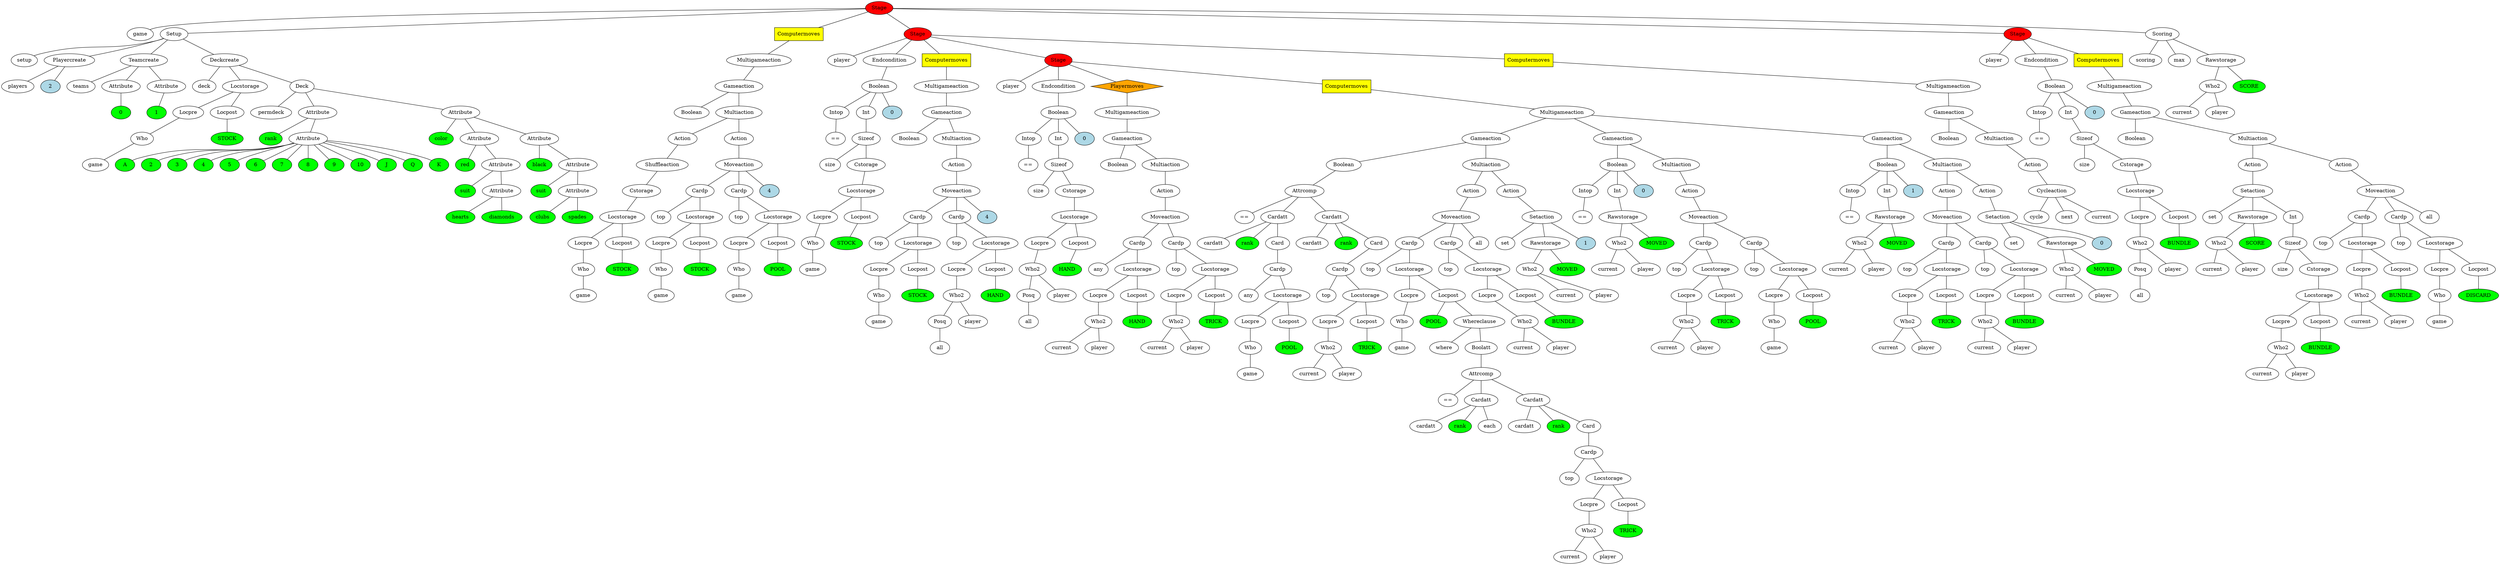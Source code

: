 graph tree{NODE0 [label="Stage" style=filled fillcolor="red"]
NODE0_1 [label="game"]
NODE0 -- NODE0_1
NODE0_2 [label="Setup" ]
NODE0_2_1 [label="setup"]
NODE0_2 -- NODE0_2_1
NODE0_2_2 [label="Playercreate" ]
NODE0_2_2_2 [label="players"]
NODE0_2_2 -- NODE0_2_2_2
NODE0_2_2_3 [label="2" style=filled fillcolor="lightblue"]
NODE0_2_2 -- NODE0_2_2_3
NODE0_2 -- NODE0_2_2
NODE0_2_4 [label="Teamcreate" ]
NODE0_2_4_1 [label="teams"]
NODE0_2_4 -- NODE0_2_4_1
NODE0_2_4_2 [label="Attribute" ]
NODE0_2_4_2_1 [fillcolor="green" style=filled label="0"]
NODE0_2_4_2 -- NODE0_2_4_2_1
NODE0_2_4 -- NODE0_2_4_2
NODE0_2_4_3 [label="Attribute" ]
NODE0_2_4_3_1 [fillcolor="green" style=filled label="1"]
NODE0_2_4_3 -- NODE0_2_4_3_1
NODE0_2_4 -- NODE0_2_4_3
NODE0_2 -- NODE0_2_4
NODE0_2_6 [label="Deckcreate" ]
NODE0_2_6_2 [label="deck"]
NODE0_2_6 -- NODE0_2_6_2
NODE0_2_6_3 [label="Locstorage" ]
NODE0_2_6_3_1 [label="Locpre" ]
NODE0_2_6_3_1_0 [label="Who" ]
NODE0_2_6_3_1_0_0 [label="game"]
NODE0_2_6_3_1_0 -- NODE0_2_6_3_1_0_0
NODE0_2_6_3_1 -- NODE0_2_6_3_1_0
NODE0_2_6_3 -- NODE0_2_6_3_1
NODE0_2_6_3_3 [label="Locpost" ]
NODE0_2_6_3_3_0 [fillcolor="green" style=filled label="STOCK"]
NODE0_2_6_3_3 -- NODE0_2_6_3_3_0
NODE0_2_6_3 -- NODE0_2_6_3_3
NODE0_2_6 -- NODE0_2_6_3
NODE0_2_6_4 [label="Deck" ]
NODE0_2_6_4_1 [label="permdeck"]
NODE0_2_6_4 -- NODE0_2_6_4_1
NODE0_2_6_4_2 [label="Attribute" ]
NODE0_2_6_4_2_1 [fillcolor="green" style=filled label="rank"]
NODE0_2_6_4_2 -- NODE0_2_6_4_2_1
NODE0_2_6_4_2_2 [label="Attribute" ]
NODE0_2_6_4_2_2_1 [fillcolor="green" style=filled label="A"]
NODE0_2_6_4_2_2 -- NODE0_2_6_4_2_2_1
NODE0_2_6_4_2_2_3 [fillcolor="green" style=filled label="2"]
NODE0_2_6_4_2_2 -- NODE0_2_6_4_2_2_3
NODE0_2_6_4_2_2_5 [fillcolor="green" style=filled label="3"]
NODE0_2_6_4_2_2 -- NODE0_2_6_4_2_2_5
NODE0_2_6_4_2_2_7 [fillcolor="green" style=filled label="4"]
NODE0_2_6_4_2_2 -- NODE0_2_6_4_2_2_7
NODE0_2_6_4_2_2_9 [fillcolor="green" style=filled label="5"]
NODE0_2_6_4_2_2 -- NODE0_2_6_4_2_2_9
NODE0_2_6_4_2_2_11 [fillcolor="green" style=filled label="6"]
NODE0_2_6_4_2_2 -- NODE0_2_6_4_2_2_11
NODE0_2_6_4_2_2_13 [fillcolor="green" style=filled label="7"]
NODE0_2_6_4_2_2 -- NODE0_2_6_4_2_2_13
NODE0_2_6_4_2_2_15 [fillcolor="green" style=filled label="8"]
NODE0_2_6_4_2_2 -- NODE0_2_6_4_2_2_15
NODE0_2_6_4_2_2_17 [fillcolor="green" style=filled label="9"]
NODE0_2_6_4_2_2 -- NODE0_2_6_4_2_2_17
NODE0_2_6_4_2_2_19 [fillcolor="green" style=filled label="10"]
NODE0_2_6_4_2_2 -- NODE0_2_6_4_2_2_19
NODE0_2_6_4_2_2_21 [fillcolor="green" style=filled label="J"]
NODE0_2_6_4_2_2 -- NODE0_2_6_4_2_2_21
NODE0_2_6_4_2_2_23 [fillcolor="green" style=filled label="Q"]
NODE0_2_6_4_2_2 -- NODE0_2_6_4_2_2_23
NODE0_2_6_4_2_2_25 [fillcolor="green" style=filled label="K"]
NODE0_2_6_4_2_2 -- NODE0_2_6_4_2_2_25
NODE0_2_6_4_2 -- NODE0_2_6_4_2_2
NODE0_2_6_4 -- NODE0_2_6_4_2
NODE0_2_6_4_3 [label="Attribute" ]
NODE0_2_6_4_3_1 [fillcolor="green" style=filled label="color"]
NODE0_2_6_4_3 -- NODE0_2_6_4_3_1
NODE0_2_6_4_3_2 [label="Attribute" ]
NODE0_2_6_4_3_2_1 [fillcolor="green" style=filled label="red"]
NODE0_2_6_4_3_2 -- NODE0_2_6_4_3_2_1
NODE0_2_6_4_3_2_2 [label="Attribute" ]
NODE0_2_6_4_3_2_2_1 [fillcolor="green" style=filled label="suit"]
NODE0_2_6_4_3_2_2 -- NODE0_2_6_4_3_2_2_1
NODE0_2_6_4_3_2_2_2 [label="Attribute" ]
NODE0_2_6_4_3_2_2_2_1 [fillcolor="green" style=filled label="hearts"]
NODE0_2_6_4_3_2_2_2 -- NODE0_2_6_4_3_2_2_2_1
NODE0_2_6_4_3_2_2_2_3 [fillcolor="green" style=filled label="diamonds"]
NODE0_2_6_4_3_2_2_2 -- NODE0_2_6_4_3_2_2_2_3
NODE0_2_6_4_3_2_2 -- NODE0_2_6_4_3_2_2_2
NODE0_2_6_4_3_2 -- NODE0_2_6_4_3_2_2
NODE0_2_6_4_3 -- NODE0_2_6_4_3_2
NODE0_2_6_4_3_3 [label="Attribute" ]
NODE0_2_6_4_3_3_1 [fillcolor="green" style=filled label="black"]
NODE0_2_6_4_3_3 -- NODE0_2_6_4_3_3_1
NODE0_2_6_4_3_3_2 [label="Attribute" ]
NODE0_2_6_4_3_3_2_1 [fillcolor="green" style=filled label="suit"]
NODE0_2_6_4_3_3_2 -- NODE0_2_6_4_3_3_2_1
NODE0_2_6_4_3_3_2_2 [label="Attribute" ]
NODE0_2_6_4_3_3_2_2_1 [fillcolor="green" style=filled label="clubs"]
NODE0_2_6_4_3_3_2_2 -- NODE0_2_6_4_3_3_2_2_1
NODE0_2_6_4_3_3_2_2_3 [fillcolor="green" style=filled label="spades"]
NODE0_2_6_4_3_3_2_2 -- NODE0_2_6_4_3_3_2_2_3
NODE0_2_6_4_3_3_2 -- NODE0_2_6_4_3_3_2_2
NODE0_2_6_4_3_3 -- NODE0_2_6_4_3_3_2
NODE0_2_6_4_3 -- NODE0_2_6_4_3_3
NODE0_2_6_4 -- NODE0_2_6_4_3
NODE0_2_6 -- NODE0_2_6_4
NODE0_2 -- NODE0_2_6
NODE0 -- NODE0_2
NODE0_3 [label="Computermoves"  style=filled shape=box fillcolor="yellow"]
NODE0_3_2 [label="Multigameaction" ]
NODE0_3_2_0 [label="Gameaction" ]
NODE0_3_2_0_1 [label="Boolean" ]
NODE0_3_2_0 -- NODE0_3_2_0_1
NODE0_3_2_0_2 [label="Multiaction" ]
NODE0_3_2_0_2_0 [label="Action" ]
NODE0_3_2_0_2_0_1 [label="Shuffleaction" ]
NODE0_3_2_0_2_0_1_1 [label="Cstorage" ]
NODE0_3_2_0_2_0_1_1_0 [label="Locstorage" ]
NODE0_3_2_0_2_0_1_1_0_1 [label="Locpre" ]
NODE0_3_2_0_2_0_1_1_0_1_0 [label="Who" ]
NODE0_3_2_0_2_0_1_1_0_1_0_0 [label="game"]
NODE0_3_2_0_2_0_1_1_0_1_0 -- NODE0_3_2_0_2_0_1_1_0_1_0_0
NODE0_3_2_0_2_0_1_1_0_1 -- NODE0_3_2_0_2_0_1_1_0_1_0
NODE0_3_2_0_2_0_1_1_0 -- NODE0_3_2_0_2_0_1_1_0_1
NODE0_3_2_0_2_0_1_1_0_3 [label="Locpost" ]
NODE0_3_2_0_2_0_1_1_0_3_0 [fillcolor="green" style=filled label="STOCK"]
NODE0_3_2_0_2_0_1_1_0_3 -- NODE0_3_2_0_2_0_1_1_0_3_0
NODE0_3_2_0_2_0_1_1_0 -- NODE0_3_2_0_2_0_1_1_0_3
NODE0_3_2_0_2_0_1_1 -- NODE0_3_2_0_2_0_1_1_0
NODE0_3_2_0_2_0_1 -- NODE0_3_2_0_2_0_1_1
NODE0_3_2_0_2_0 -- NODE0_3_2_0_2_0_1
NODE0_3_2_0_2 -- NODE0_3_2_0_2_0
NODE0_3_2_0_2_1 [label="Action" ]
NODE0_3_2_0_2_1_1 [label="Moveaction" ]
NODE0_3_2_0_2_1_1_1 [label="Cardp" ]
NODE0_3_2_0_2_1_1_1_1 [label="top"]
NODE0_3_2_0_2_1_1_1 -- NODE0_3_2_0_2_1_1_1_1
NODE0_3_2_0_2_1_1_1_2 [label="Locstorage" ]
NODE0_3_2_0_2_1_1_1_2_1 [label="Locpre" ]
NODE0_3_2_0_2_1_1_1_2_1_0 [label="Who" ]
NODE0_3_2_0_2_1_1_1_2_1_0_0 [label="game"]
NODE0_3_2_0_2_1_1_1_2_1_0 -- NODE0_3_2_0_2_1_1_1_2_1_0_0
NODE0_3_2_0_2_1_1_1_2_1 -- NODE0_3_2_0_2_1_1_1_2_1_0
NODE0_3_2_0_2_1_1_1_2 -- NODE0_3_2_0_2_1_1_1_2_1
NODE0_3_2_0_2_1_1_1_2_3 [label="Locpost" ]
NODE0_3_2_0_2_1_1_1_2_3_0 [fillcolor="green" style=filled label="STOCK"]
NODE0_3_2_0_2_1_1_1_2_3 -- NODE0_3_2_0_2_1_1_1_2_3_0
NODE0_3_2_0_2_1_1_1_2 -- NODE0_3_2_0_2_1_1_1_2_3
NODE0_3_2_0_2_1_1_1 -- NODE0_3_2_0_2_1_1_1_2
NODE0_3_2_0_2_1_1 -- NODE0_3_2_0_2_1_1_1
NODE0_3_2_0_2_1_1_2 [label="Cardp" ]
NODE0_3_2_0_2_1_1_2_1 [label="top"]
NODE0_3_2_0_2_1_1_2 -- NODE0_3_2_0_2_1_1_2_1
NODE0_3_2_0_2_1_1_2_2 [label="Locstorage" ]
NODE0_3_2_0_2_1_1_2_2_1 [label="Locpre" ]
NODE0_3_2_0_2_1_1_2_2_1_0 [label="Who" ]
NODE0_3_2_0_2_1_1_2_2_1_0_0 [label="game"]
NODE0_3_2_0_2_1_1_2_2_1_0 -- NODE0_3_2_0_2_1_1_2_2_1_0_0
NODE0_3_2_0_2_1_1_2_2_1 -- NODE0_3_2_0_2_1_1_2_2_1_0
NODE0_3_2_0_2_1_1_2_2 -- NODE0_3_2_0_2_1_1_2_2_1
NODE0_3_2_0_2_1_1_2_2_3 [label="Locpost" ]
NODE0_3_2_0_2_1_1_2_2_3_0 [fillcolor="green" style=filled label="POOL"]
NODE0_3_2_0_2_1_1_2_2_3 -- NODE0_3_2_0_2_1_1_2_2_3_0
NODE0_3_2_0_2_1_1_2_2 -- NODE0_3_2_0_2_1_1_2_2_3
NODE0_3_2_0_2_1_1_2 -- NODE0_3_2_0_2_1_1_2_2
NODE0_3_2_0_2_1_1 -- NODE0_3_2_0_2_1_1_2
NODE0_3_2_0_2_1_1_3 [label="4" style=filled fillcolor="lightblue"]
NODE0_3_2_0_2_1_1 -- NODE0_3_2_0_2_1_1_3
NODE0_3_2_0_2_1 -- NODE0_3_2_0_2_1_1
NODE0_3_2_0_2 -- NODE0_3_2_0_2_1
NODE0_3_2_0 -- NODE0_3_2_0_2
NODE0_3_2 -- NODE0_3_2_0
NODE0_3 -- NODE0_3_2
NODE0 -- NODE0_3
NODE0_4 [label="Stage"  style=filled fillcolor="red"]
NODE0_4_2 [label="player"]
NODE0_4 -- NODE0_4_2
NODE0_4_3 [label="Endcondition" ]
NODE0_4_3_2 [label="Boolean" ]
NODE0_4_3_2_1 [label="Intop" ]
NODE0_4_3_2_1_0 [label="=="]
NODE0_4_3_2_1 -- NODE0_4_3_2_1_0
NODE0_4_3_2 -- NODE0_4_3_2_1
NODE0_4_3_2_2 [label="Int" ]
NODE0_4_3_2_2_0 [label="Sizeof" ]
NODE0_4_3_2_2_0_1 [label="size"]
NODE0_4_3_2_2_0 -- NODE0_4_3_2_2_0_1
NODE0_4_3_2_2_0_2 [label="Cstorage" ]
NODE0_4_3_2_2_0_2_0 [label="Locstorage" ]
NODE0_4_3_2_2_0_2_0_1 [label="Locpre" ]
NODE0_4_3_2_2_0_2_0_1_0 [label="Who" ]
NODE0_4_3_2_2_0_2_0_1_0_0 [label="game"]
NODE0_4_3_2_2_0_2_0_1_0 -- NODE0_4_3_2_2_0_2_0_1_0_0
NODE0_4_3_2_2_0_2_0_1 -- NODE0_4_3_2_2_0_2_0_1_0
NODE0_4_3_2_2_0_2_0 -- NODE0_4_3_2_2_0_2_0_1
NODE0_4_3_2_2_0_2_0_3 [label="Locpost" ]
NODE0_4_3_2_2_0_2_0_3_0 [fillcolor="green" style=filled label="STOCK"]
NODE0_4_3_2_2_0_2_0_3 -- NODE0_4_3_2_2_0_2_0_3_0
NODE0_4_3_2_2_0_2_0 -- NODE0_4_3_2_2_0_2_0_3
NODE0_4_3_2_2_0_2 -- NODE0_4_3_2_2_0_2_0
NODE0_4_3_2_2_0 -- NODE0_4_3_2_2_0_2
NODE0_4_3_2_2 -- NODE0_4_3_2_2_0
NODE0_4_3_2 -- NODE0_4_3_2_2
NODE0_4_3_2_3 [label="0" style=filled fillcolor="lightblue"]
NODE0_4_3_2 -- NODE0_4_3_2_3
NODE0_4_3 -- NODE0_4_3_2
NODE0_4 -- NODE0_4_3
NODE0_4_4 [label="Computermoves"  style=filled shape=box fillcolor="yellow"]
NODE0_4_4_2 [label="Multigameaction" ]
NODE0_4_4_2_0 [label="Gameaction" ]
NODE0_4_4_2_0_1 [label="Boolean" ]
NODE0_4_4_2_0 -- NODE0_4_4_2_0_1
NODE0_4_4_2_0_2 [label="Multiaction" ]
NODE0_4_4_2_0_2_0 [label="Action" ]
NODE0_4_4_2_0_2_0_1 [label="Moveaction" ]
NODE0_4_4_2_0_2_0_1_1 [label="Cardp" ]
NODE0_4_4_2_0_2_0_1_1_1 [label="top"]
NODE0_4_4_2_0_2_0_1_1 -- NODE0_4_4_2_0_2_0_1_1_1
NODE0_4_4_2_0_2_0_1_1_2 [label="Locstorage" ]
NODE0_4_4_2_0_2_0_1_1_2_1 [label="Locpre" ]
NODE0_4_4_2_0_2_0_1_1_2_1_0 [label="Who" ]
NODE0_4_4_2_0_2_0_1_1_2_1_0_0 [label="game"]
NODE0_4_4_2_0_2_0_1_1_2_1_0 -- NODE0_4_4_2_0_2_0_1_1_2_1_0_0
NODE0_4_4_2_0_2_0_1_1_2_1 -- NODE0_4_4_2_0_2_0_1_1_2_1_0
NODE0_4_4_2_0_2_0_1_1_2 -- NODE0_4_4_2_0_2_0_1_1_2_1
NODE0_4_4_2_0_2_0_1_1_2_3 [label="Locpost" ]
NODE0_4_4_2_0_2_0_1_1_2_3_0 [fillcolor="green" style=filled label="STOCK"]
NODE0_4_4_2_0_2_0_1_1_2_3 -- NODE0_4_4_2_0_2_0_1_1_2_3_0
NODE0_4_4_2_0_2_0_1_1_2 -- NODE0_4_4_2_0_2_0_1_1_2_3
NODE0_4_4_2_0_2_0_1_1 -- NODE0_4_4_2_0_2_0_1_1_2
NODE0_4_4_2_0_2_0_1 -- NODE0_4_4_2_0_2_0_1_1
NODE0_4_4_2_0_2_0_1_2 [label="Cardp" ]
NODE0_4_4_2_0_2_0_1_2_1 [label="top"]
NODE0_4_4_2_0_2_0_1_2 -- NODE0_4_4_2_0_2_0_1_2_1
NODE0_4_4_2_0_2_0_1_2_2 [label="Locstorage" ]
NODE0_4_4_2_0_2_0_1_2_2_1 [label="Locpre" ]
NODE0_4_4_2_0_2_0_1_2_2_1_0 [label="Who2" ]
NODE0_4_4_2_0_2_0_1_2_2_1_0_1 [label="Posq" ]
NODE0_4_4_2_0_2_0_1_2_2_1_0_1_0 [label="all"]
NODE0_4_4_2_0_2_0_1_2_2_1_0_1 -- NODE0_4_4_2_0_2_0_1_2_2_1_0_1_0
NODE0_4_4_2_0_2_0_1_2_2_1_0 -- NODE0_4_4_2_0_2_0_1_2_2_1_0_1
NODE0_4_4_2_0_2_0_1_2_2_1_0_2 [label="player"]
NODE0_4_4_2_0_2_0_1_2_2_1_0 -- NODE0_4_4_2_0_2_0_1_2_2_1_0_2
NODE0_4_4_2_0_2_0_1_2_2_1 -- NODE0_4_4_2_0_2_0_1_2_2_1_0
NODE0_4_4_2_0_2_0_1_2_2 -- NODE0_4_4_2_0_2_0_1_2_2_1
NODE0_4_4_2_0_2_0_1_2_2_3 [label="Locpost" ]
NODE0_4_4_2_0_2_0_1_2_2_3_0 [fillcolor="green" style=filled label="HAND"]
NODE0_4_4_2_0_2_0_1_2_2_3 -- NODE0_4_4_2_0_2_0_1_2_2_3_0
NODE0_4_4_2_0_2_0_1_2_2 -- NODE0_4_4_2_0_2_0_1_2_2_3
NODE0_4_4_2_0_2_0_1_2 -- NODE0_4_4_2_0_2_0_1_2_2
NODE0_4_4_2_0_2_0_1 -- NODE0_4_4_2_0_2_0_1_2
NODE0_4_4_2_0_2_0_1_3 [label="4" style=filled fillcolor="lightblue"]
NODE0_4_4_2_0_2_0_1 -- NODE0_4_4_2_0_2_0_1_3
NODE0_4_4_2_0_2_0 -- NODE0_4_4_2_0_2_0_1
NODE0_4_4_2_0_2 -- NODE0_4_4_2_0_2_0
NODE0_4_4_2_0 -- NODE0_4_4_2_0_2
NODE0_4_4_2 -- NODE0_4_4_2_0
NODE0_4_4 -- NODE0_4_4_2
NODE0_4 -- NODE0_4_4
NODE0_4_5 [label="Stage"  style=filled fillcolor="red"]
NODE0_4_5_2 [label="player"]
NODE0_4_5 -- NODE0_4_5_2
NODE0_4_5_3 [label="Endcondition" ]
NODE0_4_5_3_2 [label="Boolean" ]
NODE0_4_5_3_2_1 [label="Intop" ]
NODE0_4_5_3_2_1_0 [label="=="]
NODE0_4_5_3_2_1 -- NODE0_4_5_3_2_1_0
NODE0_4_5_3_2 -- NODE0_4_5_3_2_1
NODE0_4_5_3_2_2 [label="Int" ]
NODE0_4_5_3_2_2_0 [label="Sizeof" ]
NODE0_4_5_3_2_2_0_1 [label="size"]
NODE0_4_5_3_2_2_0 -- NODE0_4_5_3_2_2_0_1
NODE0_4_5_3_2_2_0_2 [label="Cstorage" ]
NODE0_4_5_3_2_2_0_2_0 [label="Locstorage" ]
NODE0_4_5_3_2_2_0_2_0_1 [label="Locpre" ]
NODE0_4_5_3_2_2_0_2_0_1_0 [label="Who2" ]
NODE0_4_5_3_2_2_0_2_0_1_0_1 [label="Posq" ]
NODE0_4_5_3_2_2_0_2_0_1_0_1_0 [label="all"]
NODE0_4_5_3_2_2_0_2_0_1_0_1 -- NODE0_4_5_3_2_2_0_2_0_1_0_1_0
NODE0_4_5_3_2_2_0_2_0_1_0 -- NODE0_4_5_3_2_2_0_2_0_1_0_1
NODE0_4_5_3_2_2_0_2_0_1_0_2 [label="player"]
NODE0_4_5_3_2_2_0_2_0_1_0 -- NODE0_4_5_3_2_2_0_2_0_1_0_2
NODE0_4_5_3_2_2_0_2_0_1 -- NODE0_4_5_3_2_2_0_2_0_1_0
NODE0_4_5_3_2_2_0_2_0 -- NODE0_4_5_3_2_2_0_2_0_1
NODE0_4_5_3_2_2_0_2_0_3 [label="Locpost" ]
NODE0_4_5_3_2_2_0_2_0_3_0 [fillcolor="green" style=filled label="HAND"]
NODE0_4_5_3_2_2_0_2_0_3 -- NODE0_4_5_3_2_2_0_2_0_3_0
NODE0_4_5_3_2_2_0_2_0 -- NODE0_4_5_3_2_2_0_2_0_3
NODE0_4_5_3_2_2_0_2 -- NODE0_4_5_3_2_2_0_2_0
NODE0_4_5_3_2_2_0 -- NODE0_4_5_3_2_2_0_2
NODE0_4_5_3_2_2 -- NODE0_4_5_3_2_2_0
NODE0_4_5_3_2 -- NODE0_4_5_3_2_2
NODE0_4_5_3_2_3 [label="0" style=filled fillcolor="lightblue"]
NODE0_4_5_3_2 -- NODE0_4_5_3_2_3
NODE0_4_5_3 -- NODE0_4_5_3_2
NODE0_4_5 -- NODE0_4_5_3
NODE0_4_5_4 [label="Playermoves"  style=filled shape=diamond fillcolor="orange"]
NODE0_4_5_4_2 [label="Multigameaction" ]
NODE0_4_5_4_2_0 [label="Gameaction" ]
NODE0_4_5_4_2_0_1 [label="Boolean" ]
NODE0_4_5_4_2_0 -- NODE0_4_5_4_2_0_1
NODE0_4_5_4_2_0_2 [label="Multiaction" ]
NODE0_4_5_4_2_0_2_0 [label="Action" ]
NODE0_4_5_4_2_0_2_0_1 [label="Moveaction" ]
NODE0_4_5_4_2_0_2_0_1_1 [label="Cardp" ]
NODE0_4_5_4_2_0_2_0_1_1_1 [label="any"]
NODE0_4_5_4_2_0_2_0_1_1 -- NODE0_4_5_4_2_0_2_0_1_1_1
NODE0_4_5_4_2_0_2_0_1_1_2 [label="Locstorage" ]
NODE0_4_5_4_2_0_2_0_1_1_2_1 [label="Locpre" ]
NODE0_4_5_4_2_0_2_0_1_1_2_1_0 [label="Who2" ]
NODE0_4_5_4_2_0_2_0_1_1_2_1_0_1 [label="current"]
NODE0_4_5_4_2_0_2_0_1_1_2_1_0 -- NODE0_4_5_4_2_0_2_0_1_1_2_1_0_1
NODE0_4_5_4_2_0_2_0_1_1_2_1_0_2 [label="player"]
NODE0_4_5_4_2_0_2_0_1_1_2_1_0 -- NODE0_4_5_4_2_0_2_0_1_1_2_1_0_2
NODE0_4_5_4_2_0_2_0_1_1_2_1 -- NODE0_4_5_4_2_0_2_0_1_1_2_1_0
NODE0_4_5_4_2_0_2_0_1_1_2 -- NODE0_4_5_4_2_0_2_0_1_1_2_1
NODE0_4_5_4_2_0_2_0_1_1_2_3 [label="Locpost" ]
NODE0_4_5_4_2_0_2_0_1_1_2_3_0 [fillcolor="green" style=filled label="HAND"]
NODE0_4_5_4_2_0_2_0_1_1_2_3 -- NODE0_4_5_4_2_0_2_0_1_1_2_3_0
NODE0_4_5_4_2_0_2_0_1_1_2 -- NODE0_4_5_4_2_0_2_0_1_1_2_3
NODE0_4_5_4_2_0_2_0_1_1 -- NODE0_4_5_4_2_0_2_0_1_1_2
NODE0_4_5_4_2_0_2_0_1 -- NODE0_4_5_4_2_0_2_0_1_1
NODE0_4_5_4_2_0_2_0_1_2 [label="Cardp" ]
NODE0_4_5_4_2_0_2_0_1_2_1 [label="top"]
NODE0_4_5_4_2_0_2_0_1_2 -- NODE0_4_5_4_2_0_2_0_1_2_1
NODE0_4_5_4_2_0_2_0_1_2_2 [label="Locstorage" ]
NODE0_4_5_4_2_0_2_0_1_2_2_1 [label="Locpre" ]
NODE0_4_5_4_2_0_2_0_1_2_2_1_0 [label="Who2" ]
NODE0_4_5_4_2_0_2_0_1_2_2_1_0_1 [label="current"]
NODE0_4_5_4_2_0_2_0_1_2_2_1_0 -- NODE0_4_5_4_2_0_2_0_1_2_2_1_0_1
NODE0_4_5_4_2_0_2_0_1_2_2_1_0_2 [label="player"]
NODE0_4_5_4_2_0_2_0_1_2_2_1_0 -- NODE0_4_5_4_2_0_2_0_1_2_2_1_0_2
NODE0_4_5_4_2_0_2_0_1_2_2_1 -- NODE0_4_5_4_2_0_2_0_1_2_2_1_0
NODE0_4_5_4_2_0_2_0_1_2_2 -- NODE0_4_5_4_2_0_2_0_1_2_2_1
NODE0_4_5_4_2_0_2_0_1_2_2_3 [label="Locpost" ]
NODE0_4_5_4_2_0_2_0_1_2_2_3_0 [fillcolor="green" style=filled label="TRICK"]
NODE0_4_5_4_2_0_2_0_1_2_2_3 -- NODE0_4_5_4_2_0_2_0_1_2_2_3_0
NODE0_4_5_4_2_0_2_0_1_2_2 -- NODE0_4_5_4_2_0_2_0_1_2_2_3
NODE0_4_5_4_2_0_2_0_1_2 -- NODE0_4_5_4_2_0_2_0_1_2_2
NODE0_4_5_4_2_0_2_0_1 -- NODE0_4_5_4_2_0_2_0_1_2
NODE0_4_5_4_2_0_2_0 -- NODE0_4_5_4_2_0_2_0_1
NODE0_4_5_4_2_0_2 -- NODE0_4_5_4_2_0_2_0
NODE0_4_5_4_2_0 -- NODE0_4_5_4_2_0_2
NODE0_4_5_4_2 -- NODE0_4_5_4_2_0
NODE0_4_5_4 -- NODE0_4_5_4_2
NODE0_4_5 -- NODE0_4_5_4
NODE0_4_5_5 [label="Computermoves"  style=filled shape=box fillcolor="yellow"]
NODE0_4_5_5_2 [label="Multigameaction" ]
NODE0_4_5_5_2_0 [label="Gameaction" ]
NODE0_4_5_5_2_0_1 [label="Boolean" ]
NODE0_4_5_5_2_0_1_1 [label="Attrcomp" ]
NODE0_4_5_5_2_0_1_1_0 [label="=="]
NODE0_4_5_5_2_0_1_1 -- NODE0_4_5_5_2_0_1_1_0
NODE0_4_5_5_2_0_1_1_1 [label="Cardatt" ]
NODE0_4_5_5_2_0_1_1_1_1 [label="cardatt"]
NODE0_4_5_5_2_0_1_1_1 -- NODE0_4_5_5_2_0_1_1_1_1
NODE0_4_5_5_2_0_1_1_1_2 [fillcolor="green" style=filled label="rank"]
NODE0_4_5_5_2_0_1_1_1 -- NODE0_4_5_5_2_0_1_1_1_2
NODE0_4_5_5_2_0_1_1_1_3 [label="Card" ]
NODE0_4_5_5_2_0_1_1_1_3_0 [label="Cardp" ]
NODE0_4_5_5_2_0_1_1_1_3_0_1 [label="any"]
NODE0_4_5_5_2_0_1_1_1_3_0 -- NODE0_4_5_5_2_0_1_1_1_3_0_1
NODE0_4_5_5_2_0_1_1_1_3_0_2 [label="Locstorage" ]
NODE0_4_5_5_2_0_1_1_1_3_0_2_1 [label="Locpre" ]
NODE0_4_5_5_2_0_1_1_1_3_0_2_1_0 [label="Who" ]
NODE0_4_5_5_2_0_1_1_1_3_0_2_1_0_0 [label="game"]
NODE0_4_5_5_2_0_1_1_1_3_0_2_1_0 -- NODE0_4_5_5_2_0_1_1_1_3_0_2_1_0_0
NODE0_4_5_5_2_0_1_1_1_3_0_2_1 -- NODE0_4_5_5_2_0_1_1_1_3_0_2_1_0
NODE0_4_5_5_2_0_1_1_1_3_0_2 -- NODE0_4_5_5_2_0_1_1_1_3_0_2_1
NODE0_4_5_5_2_0_1_1_1_3_0_2_3 [label="Locpost" ]
NODE0_4_5_5_2_0_1_1_1_3_0_2_3_0 [fillcolor="green" style=filled label="POOL"]
NODE0_4_5_5_2_0_1_1_1_3_0_2_3 -- NODE0_4_5_5_2_0_1_1_1_3_0_2_3_0
NODE0_4_5_5_2_0_1_1_1_3_0_2 -- NODE0_4_5_5_2_0_1_1_1_3_0_2_3
NODE0_4_5_5_2_0_1_1_1_3_0 -- NODE0_4_5_5_2_0_1_1_1_3_0_2
NODE0_4_5_5_2_0_1_1_1_3 -- NODE0_4_5_5_2_0_1_1_1_3_0
NODE0_4_5_5_2_0_1_1_1 -- NODE0_4_5_5_2_0_1_1_1_3
NODE0_4_5_5_2_0_1_1 -- NODE0_4_5_5_2_0_1_1_1
NODE0_4_5_5_2_0_1_1_2 [label="Cardatt" ]
NODE0_4_5_5_2_0_1_1_2_1 [label="cardatt"]
NODE0_4_5_5_2_0_1_1_2 -- NODE0_4_5_5_2_0_1_1_2_1
NODE0_4_5_5_2_0_1_1_2_2 [fillcolor="green" style=filled label="rank"]
NODE0_4_5_5_2_0_1_1_2 -- NODE0_4_5_5_2_0_1_1_2_2
NODE0_4_5_5_2_0_1_1_2_3 [label="Card" ]
NODE0_4_5_5_2_0_1_1_2_3_0 [label="Cardp" ]
NODE0_4_5_5_2_0_1_1_2_3_0_1 [label="top"]
NODE0_4_5_5_2_0_1_1_2_3_0 -- NODE0_4_5_5_2_0_1_1_2_3_0_1
NODE0_4_5_5_2_0_1_1_2_3_0_2 [label="Locstorage" ]
NODE0_4_5_5_2_0_1_1_2_3_0_2_1 [label="Locpre" ]
NODE0_4_5_5_2_0_1_1_2_3_0_2_1_0 [label="Who2" ]
NODE0_4_5_5_2_0_1_1_2_3_0_2_1_0_1 [label="current"]
NODE0_4_5_5_2_0_1_1_2_3_0_2_1_0 -- NODE0_4_5_5_2_0_1_1_2_3_0_2_1_0_1
NODE0_4_5_5_2_0_1_1_2_3_0_2_1_0_2 [label="player"]
NODE0_4_5_5_2_0_1_1_2_3_0_2_1_0 -- NODE0_4_5_5_2_0_1_1_2_3_0_2_1_0_2
NODE0_4_5_5_2_0_1_1_2_3_0_2_1 -- NODE0_4_5_5_2_0_1_1_2_3_0_2_1_0
NODE0_4_5_5_2_0_1_1_2_3_0_2 -- NODE0_4_5_5_2_0_1_1_2_3_0_2_1
NODE0_4_5_5_2_0_1_1_2_3_0_2_3 [label="Locpost" ]
NODE0_4_5_5_2_0_1_1_2_3_0_2_3_0 [fillcolor="green" style=filled label="TRICK"]
NODE0_4_5_5_2_0_1_1_2_3_0_2_3 -- NODE0_4_5_5_2_0_1_1_2_3_0_2_3_0
NODE0_4_5_5_2_0_1_1_2_3_0_2 -- NODE0_4_5_5_2_0_1_1_2_3_0_2_3
NODE0_4_5_5_2_0_1_1_2_3_0 -- NODE0_4_5_5_2_0_1_1_2_3_0_2
NODE0_4_5_5_2_0_1_1_2_3 -- NODE0_4_5_5_2_0_1_1_2_3_0
NODE0_4_5_5_2_0_1_1_2 -- NODE0_4_5_5_2_0_1_1_2_3
NODE0_4_5_5_2_0_1_1 -- NODE0_4_5_5_2_0_1_1_2
NODE0_4_5_5_2_0_1 -- NODE0_4_5_5_2_0_1_1
NODE0_4_5_5_2_0 -- NODE0_4_5_5_2_0_1
NODE0_4_5_5_2_0_2 [label="Multiaction" ]
NODE0_4_5_5_2_0_2_0 [label="Action" ]
NODE0_4_5_5_2_0_2_0_1 [label="Moveaction" ]
NODE0_4_5_5_2_0_2_0_1_1 [label="Cardp" ]
NODE0_4_5_5_2_0_2_0_1_1_1 [label="top"]
NODE0_4_5_5_2_0_2_0_1_1 -- NODE0_4_5_5_2_0_2_0_1_1_1
NODE0_4_5_5_2_0_2_0_1_1_2 [label="Locstorage" ]
NODE0_4_5_5_2_0_2_0_1_1_2_1 [label="Locpre" ]
NODE0_4_5_5_2_0_2_0_1_1_2_1_0 [label="Who" ]
NODE0_4_5_5_2_0_2_0_1_1_2_1_0_0 [label="game"]
NODE0_4_5_5_2_0_2_0_1_1_2_1_0 -- NODE0_4_5_5_2_0_2_0_1_1_2_1_0_0
NODE0_4_5_5_2_0_2_0_1_1_2_1 -- NODE0_4_5_5_2_0_2_0_1_1_2_1_0
NODE0_4_5_5_2_0_2_0_1_1_2 -- NODE0_4_5_5_2_0_2_0_1_1_2_1
NODE0_4_5_5_2_0_2_0_1_1_2_3 [label="Locpost" ]
NODE0_4_5_5_2_0_2_0_1_1_2_3_0 [fillcolor="green" style=filled label="POOL"]
NODE0_4_5_5_2_0_2_0_1_1_2_3 -- NODE0_4_5_5_2_0_2_0_1_1_2_3_0
NODE0_4_5_5_2_0_2_0_1_1_2_3_1 [label="Whereclause" ]
NODE0_4_5_5_2_0_2_0_1_1_2_3_1_0 [label="where"]
NODE0_4_5_5_2_0_2_0_1_1_2_3_1 -- NODE0_4_5_5_2_0_2_0_1_1_2_3_1_0
NODE0_4_5_5_2_0_2_0_1_1_2_3_1_1 [label="Boolatt" ]
NODE0_4_5_5_2_0_2_0_1_1_2_3_1_1_1 [label="Attrcomp" ]
NODE0_4_5_5_2_0_2_0_1_1_2_3_1_1_1_0 [label="=="]
NODE0_4_5_5_2_0_2_0_1_1_2_3_1_1_1 -- NODE0_4_5_5_2_0_2_0_1_1_2_3_1_1_1_0
NODE0_4_5_5_2_0_2_0_1_1_2_3_1_1_1_1 [label="Cardatt" ]
NODE0_4_5_5_2_0_2_0_1_1_2_3_1_1_1_1_1 [label="cardatt"]
NODE0_4_5_5_2_0_2_0_1_1_2_3_1_1_1_1 -- NODE0_4_5_5_2_0_2_0_1_1_2_3_1_1_1_1_1
NODE0_4_5_5_2_0_2_0_1_1_2_3_1_1_1_1_2 [fillcolor="green" style=filled label="rank"]
NODE0_4_5_5_2_0_2_0_1_1_2_3_1_1_1_1 -- NODE0_4_5_5_2_0_2_0_1_1_2_3_1_1_1_1_2
NODE0_4_5_5_2_0_2_0_1_1_2_3_1_1_1_1_3 [label="each"]
NODE0_4_5_5_2_0_2_0_1_1_2_3_1_1_1_1 -- NODE0_4_5_5_2_0_2_0_1_1_2_3_1_1_1_1_3
NODE0_4_5_5_2_0_2_0_1_1_2_3_1_1_1 -- NODE0_4_5_5_2_0_2_0_1_1_2_3_1_1_1_1
NODE0_4_5_5_2_0_2_0_1_1_2_3_1_1_1_2 [label="Cardatt" ]
NODE0_4_5_5_2_0_2_0_1_1_2_3_1_1_1_2_1 [label="cardatt"]
NODE0_4_5_5_2_0_2_0_1_1_2_3_1_1_1_2 -- NODE0_4_5_5_2_0_2_0_1_1_2_3_1_1_1_2_1
NODE0_4_5_5_2_0_2_0_1_1_2_3_1_1_1_2_2 [fillcolor="green" style=filled label="rank"]
NODE0_4_5_5_2_0_2_0_1_1_2_3_1_1_1_2 -- NODE0_4_5_5_2_0_2_0_1_1_2_3_1_1_1_2_2
NODE0_4_5_5_2_0_2_0_1_1_2_3_1_1_1_2_3 [label="Card" ]
NODE0_4_5_5_2_0_2_0_1_1_2_3_1_1_1_2_3_0 [label="Cardp" ]
NODE0_4_5_5_2_0_2_0_1_1_2_3_1_1_1_2_3_0_1 [label="top"]
NODE0_4_5_5_2_0_2_0_1_1_2_3_1_1_1_2_3_0 -- NODE0_4_5_5_2_0_2_0_1_1_2_3_1_1_1_2_3_0_1
NODE0_4_5_5_2_0_2_0_1_1_2_3_1_1_1_2_3_0_2 [label="Locstorage" ]
NODE0_4_5_5_2_0_2_0_1_1_2_3_1_1_1_2_3_0_2_1 [label="Locpre" ]
NODE0_4_5_5_2_0_2_0_1_1_2_3_1_1_1_2_3_0_2_1_0 [label="Who2" ]
NODE0_4_5_5_2_0_2_0_1_1_2_3_1_1_1_2_3_0_2_1_0_1 [label="current"]
NODE0_4_5_5_2_0_2_0_1_1_2_3_1_1_1_2_3_0_2_1_0 -- NODE0_4_5_5_2_0_2_0_1_1_2_3_1_1_1_2_3_0_2_1_0_1
NODE0_4_5_5_2_0_2_0_1_1_2_3_1_1_1_2_3_0_2_1_0_2 [label="player"]
NODE0_4_5_5_2_0_2_0_1_1_2_3_1_1_1_2_3_0_2_1_0 -- NODE0_4_5_5_2_0_2_0_1_1_2_3_1_1_1_2_3_0_2_1_0_2
NODE0_4_5_5_2_0_2_0_1_1_2_3_1_1_1_2_3_0_2_1 -- NODE0_4_5_5_2_0_2_0_1_1_2_3_1_1_1_2_3_0_2_1_0
NODE0_4_5_5_2_0_2_0_1_1_2_3_1_1_1_2_3_0_2 -- NODE0_4_5_5_2_0_2_0_1_1_2_3_1_1_1_2_3_0_2_1
NODE0_4_5_5_2_0_2_0_1_1_2_3_1_1_1_2_3_0_2_3 [label="Locpost" ]
NODE0_4_5_5_2_0_2_0_1_1_2_3_1_1_1_2_3_0_2_3_0 [fillcolor="green" style=filled label="TRICK"]
NODE0_4_5_5_2_0_2_0_1_1_2_3_1_1_1_2_3_0_2_3 -- NODE0_4_5_5_2_0_2_0_1_1_2_3_1_1_1_2_3_0_2_3_0
NODE0_4_5_5_2_0_2_0_1_1_2_3_1_1_1_2_3_0_2 -- NODE0_4_5_5_2_0_2_0_1_1_2_3_1_1_1_2_3_0_2_3
NODE0_4_5_5_2_0_2_0_1_1_2_3_1_1_1_2_3_0 -- NODE0_4_5_5_2_0_2_0_1_1_2_3_1_1_1_2_3_0_2
NODE0_4_5_5_2_0_2_0_1_1_2_3_1_1_1_2_3 -- NODE0_4_5_5_2_0_2_0_1_1_2_3_1_1_1_2_3_0
NODE0_4_5_5_2_0_2_0_1_1_2_3_1_1_1_2 -- NODE0_4_5_5_2_0_2_0_1_1_2_3_1_1_1_2_3
NODE0_4_5_5_2_0_2_0_1_1_2_3_1_1_1 -- NODE0_4_5_5_2_0_2_0_1_1_2_3_1_1_1_2
NODE0_4_5_5_2_0_2_0_1_1_2_3_1_1 -- NODE0_4_5_5_2_0_2_0_1_1_2_3_1_1_1
NODE0_4_5_5_2_0_2_0_1_1_2_3_1 -- NODE0_4_5_5_2_0_2_0_1_1_2_3_1_1
NODE0_4_5_5_2_0_2_0_1_1_2_3 -- NODE0_4_5_5_2_0_2_0_1_1_2_3_1
NODE0_4_5_5_2_0_2_0_1_1_2 -- NODE0_4_5_5_2_0_2_0_1_1_2_3
NODE0_4_5_5_2_0_2_0_1_1 -- NODE0_4_5_5_2_0_2_0_1_1_2
NODE0_4_5_5_2_0_2_0_1 -- NODE0_4_5_5_2_0_2_0_1_1
NODE0_4_5_5_2_0_2_0_1_2 [label="Cardp" ]
NODE0_4_5_5_2_0_2_0_1_2_1 [label="top"]
NODE0_4_5_5_2_0_2_0_1_2 -- NODE0_4_5_5_2_0_2_0_1_2_1
NODE0_4_5_5_2_0_2_0_1_2_2 [label="Locstorage" ]
NODE0_4_5_5_2_0_2_0_1_2_2_1 [label="Locpre" ]
NODE0_4_5_5_2_0_2_0_1_2_2_1_0 [label="Who2" ]
NODE0_4_5_5_2_0_2_0_1_2_2_1_0_1 [label="current"]
NODE0_4_5_5_2_0_2_0_1_2_2_1_0 -- NODE0_4_5_5_2_0_2_0_1_2_2_1_0_1
NODE0_4_5_5_2_0_2_0_1_2_2_1_0_2 [label="player"]
NODE0_4_5_5_2_0_2_0_1_2_2_1_0 -- NODE0_4_5_5_2_0_2_0_1_2_2_1_0_2
NODE0_4_5_5_2_0_2_0_1_2_2_1 -- NODE0_4_5_5_2_0_2_0_1_2_2_1_0
NODE0_4_5_5_2_0_2_0_1_2_2 -- NODE0_4_5_5_2_0_2_0_1_2_2_1
NODE0_4_5_5_2_0_2_0_1_2_2_3 [label="Locpost" ]
NODE0_4_5_5_2_0_2_0_1_2_2_3_0 [fillcolor="green" style=filled label="BUNDLE"]
NODE0_4_5_5_2_0_2_0_1_2_2_3 -- NODE0_4_5_5_2_0_2_0_1_2_2_3_0
NODE0_4_5_5_2_0_2_0_1_2_2 -- NODE0_4_5_5_2_0_2_0_1_2_2_3
NODE0_4_5_5_2_0_2_0_1_2 -- NODE0_4_5_5_2_0_2_0_1_2_2
NODE0_4_5_5_2_0_2_0_1 -- NODE0_4_5_5_2_0_2_0_1_2
NODE0_4_5_5_2_0_2_0_1_3 [label="all"]
NODE0_4_5_5_2_0_2_0_1 -- NODE0_4_5_5_2_0_2_0_1_3
NODE0_4_5_5_2_0_2_0 -- NODE0_4_5_5_2_0_2_0_1
NODE0_4_5_5_2_0_2 -- NODE0_4_5_5_2_0_2_0
NODE0_4_5_5_2_0_2_1 [label="Action" ]
NODE0_4_5_5_2_0_2_1_1 [label="Setaction" ]
NODE0_4_5_5_2_0_2_1_1_0 [label="set"]
NODE0_4_5_5_2_0_2_1_1 -- NODE0_4_5_5_2_0_2_1_1_0
NODE0_4_5_5_2_0_2_1_1_1 [label="Rawstorage" ]
NODE0_4_5_5_2_0_2_1_1_1_1 [label="Who2" ]
NODE0_4_5_5_2_0_2_1_1_1_1_1 [label="current"]
NODE0_4_5_5_2_0_2_1_1_1_1 -- NODE0_4_5_5_2_0_2_1_1_1_1_1
NODE0_4_5_5_2_0_2_1_1_1_1_2 [label="player"]
NODE0_4_5_5_2_0_2_1_1_1_1 -- NODE0_4_5_5_2_0_2_1_1_1_1_2
NODE0_4_5_5_2_0_2_1_1_1 -- NODE0_4_5_5_2_0_2_1_1_1_1
NODE0_4_5_5_2_0_2_1_1_1_3 [fillcolor="green" style=filled label="MOVED"]
NODE0_4_5_5_2_0_2_1_1_1 -- NODE0_4_5_5_2_0_2_1_1_1_3
NODE0_4_5_5_2_0_2_1_1 -- NODE0_4_5_5_2_0_2_1_1_1
NODE0_4_5_5_2_0_2_1_1_2 [label="1" style=filled fillcolor="lightblue"]
NODE0_4_5_5_2_0_2_1_1 -- NODE0_4_5_5_2_0_2_1_1_2
NODE0_4_5_5_2_0_2_1 -- NODE0_4_5_5_2_0_2_1_1
NODE0_4_5_5_2_0_2 -- NODE0_4_5_5_2_0_2_1
NODE0_4_5_5_2_0 -- NODE0_4_5_5_2_0_2
NODE0_4_5_5_2 -- NODE0_4_5_5_2_0
NODE0_4_5_5_2_1 [label="Gameaction" ]
NODE0_4_5_5_2_1_1 [label="Boolean" ]
NODE0_4_5_5_2_1_1_1 [label="Intop" ]
NODE0_4_5_5_2_1_1_1_0 [label="=="]
NODE0_4_5_5_2_1_1_1 -- NODE0_4_5_5_2_1_1_1_0
NODE0_4_5_5_2_1_1 -- NODE0_4_5_5_2_1_1_1
NODE0_4_5_5_2_1_1_2 [label="Int" ]
NODE0_4_5_5_2_1_1_2_0 [label="Rawstorage" ]
NODE0_4_5_5_2_1_1_2_0_1 [label="Who2" ]
NODE0_4_5_5_2_1_1_2_0_1_1 [label="current"]
NODE0_4_5_5_2_1_1_2_0_1 -- NODE0_4_5_5_2_1_1_2_0_1_1
NODE0_4_5_5_2_1_1_2_0_1_2 [label="player"]
NODE0_4_5_5_2_1_1_2_0_1 -- NODE0_4_5_5_2_1_1_2_0_1_2
NODE0_4_5_5_2_1_1_2_0 -- NODE0_4_5_5_2_1_1_2_0_1
NODE0_4_5_5_2_1_1_2_0_3 [fillcolor="green" style=filled label="MOVED"]
NODE0_4_5_5_2_1_1_2_0 -- NODE0_4_5_5_2_1_1_2_0_3
NODE0_4_5_5_2_1_1_2 -- NODE0_4_5_5_2_1_1_2_0
NODE0_4_5_5_2_1_1 -- NODE0_4_5_5_2_1_1_2
NODE0_4_5_5_2_1_1_3 [label="0" style=filled fillcolor="lightblue"]
NODE0_4_5_5_2_1_1 -- NODE0_4_5_5_2_1_1_3
NODE0_4_5_5_2_1 -- NODE0_4_5_5_2_1_1
NODE0_4_5_5_2_1_2 [label="Multiaction" ]
NODE0_4_5_5_2_1_2_0 [label="Action" ]
NODE0_4_5_5_2_1_2_0_1 [label="Moveaction" ]
NODE0_4_5_5_2_1_2_0_1_1 [label="Cardp" ]
NODE0_4_5_5_2_1_2_0_1_1_1 [label="top"]
NODE0_4_5_5_2_1_2_0_1_1 -- NODE0_4_5_5_2_1_2_0_1_1_1
NODE0_4_5_5_2_1_2_0_1_1_2 [label="Locstorage" ]
NODE0_4_5_5_2_1_2_0_1_1_2_1 [label="Locpre" ]
NODE0_4_5_5_2_1_2_0_1_1_2_1_0 [label="Who2" ]
NODE0_4_5_5_2_1_2_0_1_1_2_1_0_1 [label="current"]
NODE0_4_5_5_2_1_2_0_1_1_2_1_0 -- NODE0_4_5_5_2_1_2_0_1_1_2_1_0_1
NODE0_4_5_5_2_1_2_0_1_1_2_1_0_2 [label="player"]
NODE0_4_5_5_2_1_2_0_1_1_2_1_0 -- NODE0_4_5_5_2_1_2_0_1_1_2_1_0_2
NODE0_4_5_5_2_1_2_0_1_1_2_1 -- NODE0_4_5_5_2_1_2_0_1_1_2_1_0
NODE0_4_5_5_2_1_2_0_1_1_2 -- NODE0_4_5_5_2_1_2_0_1_1_2_1
NODE0_4_5_5_2_1_2_0_1_1_2_3 [label="Locpost" ]
NODE0_4_5_5_2_1_2_0_1_1_2_3_0 [fillcolor="green" style=filled label="TRICK"]
NODE0_4_5_5_2_1_2_0_1_1_2_3 -- NODE0_4_5_5_2_1_2_0_1_1_2_3_0
NODE0_4_5_5_2_1_2_0_1_1_2 -- NODE0_4_5_5_2_1_2_0_1_1_2_3
NODE0_4_5_5_2_1_2_0_1_1 -- NODE0_4_5_5_2_1_2_0_1_1_2
NODE0_4_5_5_2_1_2_0_1 -- NODE0_4_5_5_2_1_2_0_1_1
NODE0_4_5_5_2_1_2_0_1_2 [label="Cardp" ]
NODE0_4_5_5_2_1_2_0_1_2_1 [label="top"]
NODE0_4_5_5_2_1_2_0_1_2 -- NODE0_4_5_5_2_1_2_0_1_2_1
NODE0_4_5_5_2_1_2_0_1_2_2 [label="Locstorage" ]
NODE0_4_5_5_2_1_2_0_1_2_2_1 [label="Locpre" ]
NODE0_4_5_5_2_1_2_0_1_2_2_1_0 [label="Who" ]
NODE0_4_5_5_2_1_2_0_1_2_2_1_0_0 [label="game"]
NODE0_4_5_5_2_1_2_0_1_2_2_1_0 -- NODE0_4_5_5_2_1_2_0_1_2_2_1_0_0
NODE0_4_5_5_2_1_2_0_1_2_2_1 -- NODE0_4_5_5_2_1_2_0_1_2_2_1_0
NODE0_4_5_5_2_1_2_0_1_2_2 -- NODE0_4_5_5_2_1_2_0_1_2_2_1
NODE0_4_5_5_2_1_2_0_1_2_2_3 [label="Locpost" ]
NODE0_4_5_5_2_1_2_0_1_2_2_3_0 [fillcolor="green" style=filled label="POOL"]
NODE0_4_5_5_2_1_2_0_1_2_2_3 -- NODE0_4_5_5_2_1_2_0_1_2_2_3_0
NODE0_4_5_5_2_1_2_0_1_2_2 -- NODE0_4_5_5_2_1_2_0_1_2_2_3
NODE0_4_5_5_2_1_2_0_1_2 -- NODE0_4_5_5_2_1_2_0_1_2_2
NODE0_4_5_5_2_1_2_0_1 -- NODE0_4_5_5_2_1_2_0_1_2
NODE0_4_5_5_2_1_2_0 -- NODE0_4_5_5_2_1_2_0_1
NODE0_4_5_5_2_1_2 -- NODE0_4_5_5_2_1_2_0
NODE0_4_5_5_2_1 -- NODE0_4_5_5_2_1_2
NODE0_4_5_5_2 -- NODE0_4_5_5_2_1
NODE0_4_5_5_2_2 [label="Gameaction" ]
NODE0_4_5_5_2_2_1 [label="Boolean" ]
NODE0_4_5_5_2_2_1_1 [label="Intop" ]
NODE0_4_5_5_2_2_1_1_0 [label="=="]
NODE0_4_5_5_2_2_1_1 -- NODE0_4_5_5_2_2_1_1_0
NODE0_4_5_5_2_2_1 -- NODE0_4_5_5_2_2_1_1
NODE0_4_5_5_2_2_1_2 [label="Int" ]
NODE0_4_5_5_2_2_1_2_0 [label="Rawstorage" ]
NODE0_4_5_5_2_2_1_2_0_1 [label="Who2" ]
NODE0_4_5_5_2_2_1_2_0_1_1 [label="current"]
NODE0_4_5_5_2_2_1_2_0_1 -- NODE0_4_5_5_2_2_1_2_0_1_1
NODE0_4_5_5_2_2_1_2_0_1_2 [label="player"]
NODE0_4_5_5_2_2_1_2_0_1 -- NODE0_4_5_5_2_2_1_2_0_1_2
NODE0_4_5_5_2_2_1_2_0 -- NODE0_4_5_5_2_2_1_2_0_1
NODE0_4_5_5_2_2_1_2_0_3 [fillcolor="green" style=filled label="MOVED"]
NODE0_4_5_5_2_2_1_2_0 -- NODE0_4_5_5_2_2_1_2_0_3
NODE0_4_5_5_2_2_1_2 -- NODE0_4_5_5_2_2_1_2_0
NODE0_4_5_5_2_2_1 -- NODE0_4_5_5_2_2_1_2
NODE0_4_5_5_2_2_1_3 [label="1" style=filled fillcolor="lightblue"]
NODE0_4_5_5_2_2_1 -- NODE0_4_5_5_2_2_1_3
NODE0_4_5_5_2_2 -- NODE0_4_5_5_2_2_1
NODE0_4_5_5_2_2_2 [label="Multiaction" ]
NODE0_4_5_5_2_2_2_0 [label="Action" ]
NODE0_4_5_5_2_2_2_0_1 [label="Moveaction" ]
NODE0_4_5_5_2_2_2_0_1_1 [label="Cardp" ]
NODE0_4_5_5_2_2_2_0_1_1_1 [label="top"]
NODE0_4_5_5_2_2_2_0_1_1 -- NODE0_4_5_5_2_2_2_0_1_1_1
NODE0_4_5_5_2_2_2_0_1_1_2 [label="Locstorage" ]
NODE0_4_5_5_2_2_2_0_1_1_2_1 [label="Locpre" ]
NODE0_4_5_5_2_2_2_0_1_1_2_1_0 [label="Who2" ]
NODE0_4_5_5_2_2_2_0_1_1_2_1_0_1 [label="current"]
NODE0_4_5_5_2_2_2_0_1_1_2_1_0 -- NODE0_4_5_5_2_2_2_0_1_1_2_1_0_1
NODE0_4_5_5_2_2_2_0_1_1_2_1_0_2 [label="player"]
NODE0_4_5_5_2_2_2_0_1_1_2_1_0 -- NODE0_4_5_5_2_2_2_0_1_1_2_1_0_2
NODE0_4_5_5_2_2_2_0_1_1_2_1 -- NODE0_4_5_5_2_2_2_0_1_1_2_1_0
NODE0_4_5_5_2_2_2_0_1_1_2 -- NODE0_4_5_5_2_2_2_0_1_1_2_1
NODE0_4_5_5_2_2_2_0_1_1_2_3 [label="Locpost" ]
NODE0_4_5_5_2_2_2_0_1_1_2_3_0 [fillcolor="green" style=filled label="TRICK"]
NODE0_4_5_5_2_2_2_0_1_1_2_3 -- NODE0_4_5_5_2_2_2_0_1_1_2_3_0
NODE0_4_5_5_2_2_2_0_1_1_2 -- NODE0_4_5_5_2_2_2_0_1_1_2_3
NODE0_4_5_5_2_2_2_0_1_1 -- NODE0_4_5_5_2_2_2_0_1_1_2
NODE0_4_5_5_2_2_2_0_1 -- NODE0_4_5_5_2_2_2_0_1_1
NODE0_4_5_5_2_2_2_0_1_2 [label="Cardp" ]
NODE0_4_5_5_2_2_2_0_1_2_1 [label="top"]
NODE0_4_5_5_2_2_2_0_1_2 -- NODE0_4_5_5_2_2_2_0_1_2_1
NODE0_4_5_5_2_2_2_0_1_2_2 [label="Locstorage" ]
NODE0_4_5_5_2_2_2_0_1_2_2_1 [label="Locpre" ]
NODE0_4_5_5_2_2_2_0_1_2_2_1_0 [label="Who2" ]
NODE0_4_5_5_2_2_2_0_1_2_2_1_0_1 [label="current"]
NODE0_4_5_5_2_2_2_0_1_2_2_1_0 -- NODE0_4_5_5_2_2_2_0_1_2_2_1_0_1
NODE0_4_5_5_2_2_2_0_1_2_2_1_0_2 [label="player"]
NODE0_4_5_5_2_2_2_0_1_2_2_1_0 -- NODE0_4_5_5_2_2_2_0_1_2_2_1_0_2
NODE0_4_5_5_2_2_2_0_1_2_2_1 -- NODE0_4_5_5_2_2_2_0_1_2_2_1_0
NODE0_4_5_5_2_2_2_0_1_2_2 -- NODE0_4_5_5_2_2_2_0_1_2_2_1
NODE0_4_5_5_2_2_2_0_1_2_2_3 [label="Locpost" ]
NODE0_4_5_5_2_2_2_0_1_2_2_3_0 [fillcolor="green" style=filled label="BUNDLE"]
NODE0_4_5_5_2_2_2_0_1_2_2_3 -- NODE0_4_5_5_2_2_2_0_1_2_2_3_0
NODE0_4_5_5_2_2_2_0_1_2_2 -- NODE0_4_5_5_2_2_2_0_1_2_2_3
NODE0_4_5_5_2_2_2_0_1_2 -- NODE0_4_5_5_2_2_2_0_1_2_2
NODE0_4_5_5_2_2_2_0_1 -- NODE0_4_5_5_2_2_2_0_1_2
NODE0_4_5_5_2_2_2_0 -- NODE0_4_5_5_2_2_2_0_1
NODE0_4_5_5_2_2_2 -- NODE0_4_5_5_2_2_2_0
NODE0_4_5_5_2_2_2_1 [label="Action" ]
NODE0_4_5_5_2_2_2_1_1 [label="Setaction" ]
NODE0_4_5_5_2_2_2_1_1_0 [label="set"]
NODE0_4_5_5_2_2_2_1_1 -- NODE0_4_5_5_2_2_2_1_1_0
NODE0_4_5_5_2_2_2_1_1_1 [label="Rawstorage" ]
NODE0_4_5_5_2_2_2_1_1_1_1 [label="Who2" ]
NODE0_4_5_5_2_2_2_1_1_1_1_1 [label="current"]
NODE0_4_5_5_2_2_2_1_1_1_1 -- NODE0_4_5_5_2_2_2_1_1_1_1_1
NODE0_4_5_5_2_2_2_1_1_1_1_2 [label="player"]
NODE0_4_5_5_2_2_2_1_1_1_1 -- NODE0_4_5_5_2_2_2_1_1_1_1_2
NODE0_4_5_5_2_2_2_1_1_1 -- NODE0_4_5_5_2_2_2_1_1_1_1
NODE0_4_5_5_2_2_2_1_1_1_3 [fillcolor="green" style=filled label="MOVED"]
NODE0_4_5_5_2_2_2_1_1_1 -- NODE0_4_5_5_2_2_2_1_1_1_3
NODE0_4_5_5_2_2_2_1_1 -- NODE0_4_5_5_2_2_2_1_1_1
NODE0_4_5_5_2_2_2_1_1_2 [label="0" style=filled fillcolor="lightblue"]
NODE0_4_5_5_2_2_2_1_1 -- NODE0_4_5_5_2_2_2_1_1_2
NODE0_4_5_5_2_2_2_1 -- NODE0_4_5_5_2_2_2_1_1
NODE0_4_5_5_2_2_2 -- NODE0_4_5_5_2_2_2_1
NODE0_4_5_5_2_2 -- NODE0_4_5_5_2_2_2
NODE0_4_5_5_2 -- NODE0_4_5_5_2_2
NODE0_4_5_5 -- NODE0_4_5_5_2
NODE0_4_5 -- NODE0_4_5_5
NODE0_4 -- NODE0_4_5
NODE0_4_6 [label="Computermoves"  style=filled shape=box fillcolor="yellow"]
NODE0_4_6_2 [label="Multigameaction" ]
NODE0_4_6_2_0 [label="Gameaction" ]
NODE0_4_6_2_0_1 [label="Boolean" ]
NODE0_4_6_2_0 -- NODE0_4_6_2_0_1
NODE0_4_6_2_0_2 [label="Multiaction" ]
NODE0_4_6_2_0_2_0 [label="Action" ]
NODE0_4_6_2_0_2_0_1 [label="Cycleaction" ]
NODE0_4_6_2_0_2_0_1_0 [label="cycle"]
NODE0_4_6_2_0_2_0_1 -- NODE0_4_6_2_0_2_0_1_0
NODE0_4_6_2_0_2_0_1_1 [label="next"]
NODE0_4_6_2_0_2_0_1 -- NODE0_4_6_2_0_2_0_1_1
NODE0_4_6_2_0_2_0_1_2 [label="current"]
NODE0_4_6_2_0_2_0_1 -- NODE0_4_6_2_0_2_0_1_2
NODE0_4_6_2_0_2_0 -- NODE0_4_6_2_0_2_0_1
NODE0_4_6_2_0_2 -- NODE0_4_6_2_0_2_0
NODE0_4_6_2_0 -- NODE0_4_6_2_0_2
NODE0_4_6_2 -- NODE0_4_6_2_0
NODE0_4_6 -- NODE0_4_6_2
NODE0_4 -- NODE0_4_6
NODE0 -- NODE0_4
NODE0_5 [label="Stage"  style=filled fillcolor="red"]
NODE0_5_2 [label="player"]
NODE0_5 -- NODE0_5_2
NODE0_5_3 [label="Endcondition" ]
NODE0_5_3_2 [label="Boolean" ]
NODE0_5_3_2_1 [label="Intop" ]
NODE0_5_3_2_1_0 [label="=="]
NODE0_5_3_2_1 -- NODE0_5_3_2_1_0
NODE0_5_3_2 -- NODE0_5_3_2_1
NODE0_5_3_2_2 [label="Int" ]
NODE0_5_3_2_2_0 [label="Sizeof" ]
NODE0_5_3_2_2_0_1 [label="size"]
NODE0_5_3_2_2_0 -- NODE0_5_3_2_2_0_1
NODE0_5_3_2_2_0_2 [label="Cstorage" ]
NODE0_5_3_2_2_0_2_0 [label="Locstorage" ]
NODE0_5_3_2_2_0_2_0_1 [label="Locpre" ]
NODE0_5_3_2_2_0_2_0_1_0 [label="Who2" ]
NODE0_5_3_2_2_0_2_0_1_0_1 [label="Posq" ]
NODE0_5_3_2_2_0_2_0_1_0_1_0 [label="all"]
NODE0_5_3_2_2_0_2_0_1_0_1 -- NODE0_5_3_2_2_0_2_0_1_0_1_0
NODE0_5_3_2_2_0_2_0_1_0 -- NODE0_5_3_2_2_0_2_0_1_0_1
NODE0_5_3_2_2_0_2_0_1_0_2 [label="player"]
NODE0_5_3_2_2_0_2_0_1_0 -- NODE0_5_3_2_2_0_2_0_1_0_2
NODE0_5_3_2_2_0_2_0_1 -- NODE0_5_3_2_2_0_2_0_1_0
NODE0_5_3_2_2_0_2_0 -- NODE0_5_3_2_2_0_2_0_1
NODE0_5_3_2_2_0_2_0_3 [label="Locpost" ]
NODE0_5_3_2_2_0_2_0_3_0 [fillcolor="green" style=filled label="BUNDLE"]
NODE0_5_3_2_2_0_2_0_3 -- NODE0_5_3_2_2_0_2_0_3_0
NODE0_5_3_2_2_0_2_0 -- NODE0_5_3_2_2_0_2_0_3
NODE0_5_3_2_2_0_2 -- NODE0_5_3_2_2_0_2_0
NODE0_5_3_2_2_0 -- NODE0_5_3_2_2_0_2
NODE0_5_3_2_2 -- NODE0_5_3_2_2_0
NODE0_5_3_2 -- NODE0_5_3_2_2
NODE0_5_3_2_3 [label="0" style=filled fillcolor="lightblue"]
NODE0_5_3_2 -- NODE0_5_3_2_3
NODE0_5_3 -- NODE0_5_3_2
NODE0_5 -- NODE0_5_3
NODE0_5_4 [label="Computermoves"  style=filled shape=box fillcolor="yellow"]
NODE0_5_4_2 [label="Multigameaction" ]
NODE0_5_4_2_0 [label="Gameaction" ]
NODE0_5_4_2_0_1 [label="Boolean" ]
NODE0_5_4_2_0 -- NODE0_5_4_2_0_1
NODE0_5_4_2_0_2 [label="Multiaction" ]
NODE0_5_4_2_0_2_0 [label="Action" ]
NODE0_5_4_2_0_2_0_1 [label="Setaction" ]
NODE0_5_4_2_0_2_0_1_0 [label="set"]
NODE0_5_4_2_0_2_0_1 -- NODE0_5_4_2_0_2_0_1_0
NODE0_5_4_2_0_2_0_1_1 [label="Rawstorage" ]
NODE0_5_4_2_0_2_0_1_1_1 [label="Who2" ]
NODE0_5_4_2_0_2_0_1_1_1_1 [label="current"]
NODE0_5_4_2_0_2_0_1_1_1 -- NODE0_5_4_2_0_2_0_1_1_1_1
NODE0_5_4_2_0_2_0_1_1_1_2 [label="player"]
NODE0_5_4_2_0_2_0_1_1_1 -- NODE0_5_4_2_0_2_0_1_1_1_2
NODE0_5_4_2_0_2_0_1_1 -- NODE0_5_4_2_0_2_0_1_1_1
NODE0_5_4_2_0_2_0_1_1_3 [fillcolor="green" style=filled label="SCORE"]
NODE0_5_4_2_0_2_0_1_1 -- NODE0_5_4_2_0_2_0_1_1_3
NODE0_5_4_2_0_2_0_1 -- NODE0_5_4_2_0_2_0_1_1
NODE0_5_4_2_0_2_0_1_2 [label="Int" ]
NODE0_5_4_2_0_2_0_1_2_0 [label="Sizeof" ]
NODE0_5_4_2_0_2_0_1_2_0_1 [label="size"]
NODE0_5_4_2_0_2_0_1_2_0 -- NODE0_5_4_2_0_2_0_1_2_0_1
NODE0_5_4_2_0_2_0_1_2_0_2 [label="Cstorage" ]
NODE0_5_4_2_0_2_0_1_2_0_2_0 [label="Locstorage" ]
NODE0_5_4_2_0_2_0_1_2_0_2_0_1 [label="Locpre" ]
NODE0_5_4_2_0_2_0_1_2_0_2_0_1_0 [label="Who2" ]
NODE0_5_4_2_0_2_0_1_2_0_2_0_1_0_1 [label="current"]
NODE0_5_4_2_0_2_0_1_2_0_2_0_1_0 -- NODE0_5_4_2_0_2_0_1_2_0_2_0_1_0_1
NODE0_5_4_2_0_2_0_1_2_0_2_0_1_0_2 [label="player"]
NODE0_5_4_2_0_2_0_1_2_0_2_0_1_0 -- NODE0_5_4_2_0_2_0_1_2_0_2_0_1_0_2
NODE0_5_4_2_0_2_0_1_2_0_2_0_1 -- NODE0_5_4_2_0_2_0_1_2_0_2_0_1_0
NODE0_5_4_2_0_2_0_1_2_0_2_0 -- NODE0_5_4_2_0_2_0_1_2_0_2_0_1
NODE0_5_4_2_0_2_0_1_2_0_2_0_3 [label="Locpost" ]
NODE0_5_4_2_0_2_0_1_2_0_2_0_3_0 [fillcolor="green" style=filled label="BUNDLE"]
NODE0_5_4_2_0_2_0_1_2_0_2_0_3 -- NODE0_5_4_2_0_2_0_1_2_0_2_0_3_0
NODE0_5_4_2_0_2_0_1_2_0_2_0 -- NODE0_5_4_2_0_2_0_1_2_0_2_0_3
NODE0_5_4_2_0_2_0_1_2_0_2 -- NODE0_5_4_2_0_2_0_1_2_0_2_0
NODE0_5_4_2_0_2_0_1_2_0 -- NODE0_5_4_2_0_2_0_1_2_0_2
NODE0_5_4_2_0_2_0_1_2 -- NODE0_5_4_2_0_2_0_1_2_0
NODE0_5_4_2_0_2_0_1 -- NODE0_5_4_2_0_2_0_1_2
NODE0_5_4_2_0_2_0 -- NODE0_5_4_2_0_2_0_1
NODE0_5_4_2_0_2 -- NODE0_5_4_2_0_2_0
NODE0_5_4_2_0_2_1 [label="Action" ]
NODE0_5_4_2_0_2_1_1 [label="Moveaction" ]
NODE0_5_4_2_0_2_1_1_1 [label="Cardp" ]
NODE0_5_4_2_0_2_1_1_1_1 [label="top"]
NODE0_5_4_2_0_2_1_1_1 -- NODE0_5_4_2_0_2_1_1_1_1
NODE0_5_4_2_0_2_1_1_1_2 [label="Locstorage" ]
NODE0_5_4_2_0_2_1_1_1_2_1 [label="Locpre" ]
NODE0_5_4_2_0_2_1_1_1_2_1_0 [label="Who2" ]
NODE0_5_4_2_0_2_1_1_1_2_1_0_1 [label="current"]
NODE0_5_4_2_0_2_1_1_1_2_1_0 -- NODE0_5_4_2_0_2_1_1_1_2_1_0_1
NODE0_5_4_2_0_2_1_1_1_2_1_0_2 [label="player"]
NODE0_5_4_2_0_2_1_1_1_2_1_0 -- NODE0_5_4_2_0_2_1_1_1_2_1_0_2
NODE0_5_4_2_0_2_1_1_1_2_1 -- NODE0_5_4_2_0_2_1_1_1_2_1_0
NODE0_5_4_2_0_2_1_1_1_2 -- NODE0_5_4_2_0_2_1_1_1_2_1
NODE0_5_4_2_0_2_1_1_1_2_3 [label="Locpost" ]
NODE0_5_4_2_0_2_1_1_1_2_3_0 [fillcolor="green" style=filled label="BUNDLE"]
NODE0_5_4_2_0_2_1_1_1_2_3 -- NODE0_5_4_2_0_2_1_1_1_2_3_0
NODE0_5_4_2_0_2_1_1_1_2 -- NODE0_5_4_2_0_2_1_1_1_2_3
NODE0_5_4_2_0_2_1_1_1 -- NODE0_5_4_2_0_2_1_1_1_2
NODE0_5_4_2_0_2_1_1 -- NODE0_5_4_2_0_2_1_1_1
NODE0_5_4_2_0_2_1_1_2 [label="Cardp" ]
NODE0_5_4_2_0_2_1_1_2_1 [label="top"]
NODE0_5_4_2_0_2_1_1_2 -- NODE0_5_4_2_0_2_1_1_2_1
NODE0_5_4_2_0_2_1_1_2_2 [label="Locstorage" ]
NODE0_5_4_2_0_2_1_1_2_2_1 [label="Locpre" ]
NODE0_5_4_2_0_2_1_1_2_2_1_0 [label="Who" ]
NODE0_5_4_2_0_2_1_1_2_2_1_0_0 [label="game"]
NODE0_5_4_2_0_2_1_1_2_2_1_0 -- NODE0_5_4_2_0_2_1_1_2_2_1_0_0
NODE0_5_4_2_0_2_1_1_2_2_1 -- NODE0_5_4_2_0_2_1_1_2_2_1_0
NODE0_5_4_2_0_2_1_1_2_2 -- NODE0_5_4_2_0_2_1_1_2_2_1
NODE0_5_4_2_0_2_1_1_2_2_3 [label="Locpost" ]
NODE0_5_4_2_0_2_1_1_2_2_3_0 [fillcolor="green" style=filled label="DISCARD"]
NODE0_5_4_2_0_2_1_1_2_2_3 -- NODE0_5_4_2_0_2_1_1_2_2_3_0
NODE0_5_4_2_0_2_1_1_2_2 -- NODE0_5_4_2_0_2_1_1_2_2_3
NODE0_5_4_2_0_2_1_1_2 -- NODE0_5_4_2_0_2_1_1_2_2
NODE0_5_4_2_0_2_1_1 -- NODE0_5_4_2_0_2_1_1_2
NODE0_5_4_2_0_2_1_1_3 [label="all"]
NODE0_5_4_2_0_2_1_1 -- NODE0_5_4_2_0_2_1_1_3
NODE0_5_4_2_0_2_1 -- NODE0_5_4_2_0_2_1_1
NODE0_5_4_2_0_2 -- NODE0_5_4_2_0_2_1
NODE0_5_4_2_0 -- NODE0_5_4_2_0_2
NODE0_5_4_2 -- NODE0_5_4_2_0
NODE0_5_4 -- NODE0_5_4_2
NODE0_5 -- NODE0_5_4
NODE0 -- NODE0_5
NODE0_6 [label="Scoring" ]
NODE0_6_1 [label="scoring"]
NODE0_6 -- NODE0_6_1
NODE0_6_2 [label="max"]
NODE0_6 -- NODE0_6_2
NODE0_6_3 [label="Rawstorage" ]
NODE0_6_3_1 [label="Who2" ]
NODE0_6_3_1_1 [label="current"]
NODE0_6_3_1 -- NODE0_6_3_1_1
NODE0_6_3_1_2 [label="player"]
NODE0_6_3_1 -- NODE0_6_3_1_2
NODE0_6_3 -- NODE0_6_3_1
NODE0_6_3_3 [fillcolor="green" style=filled label="SCORE"]
NODE0_6_3 -- NODE0_6_3_3
NODE0_6 -- NODE0_6_3
NODE0 -- NODE0_6
}